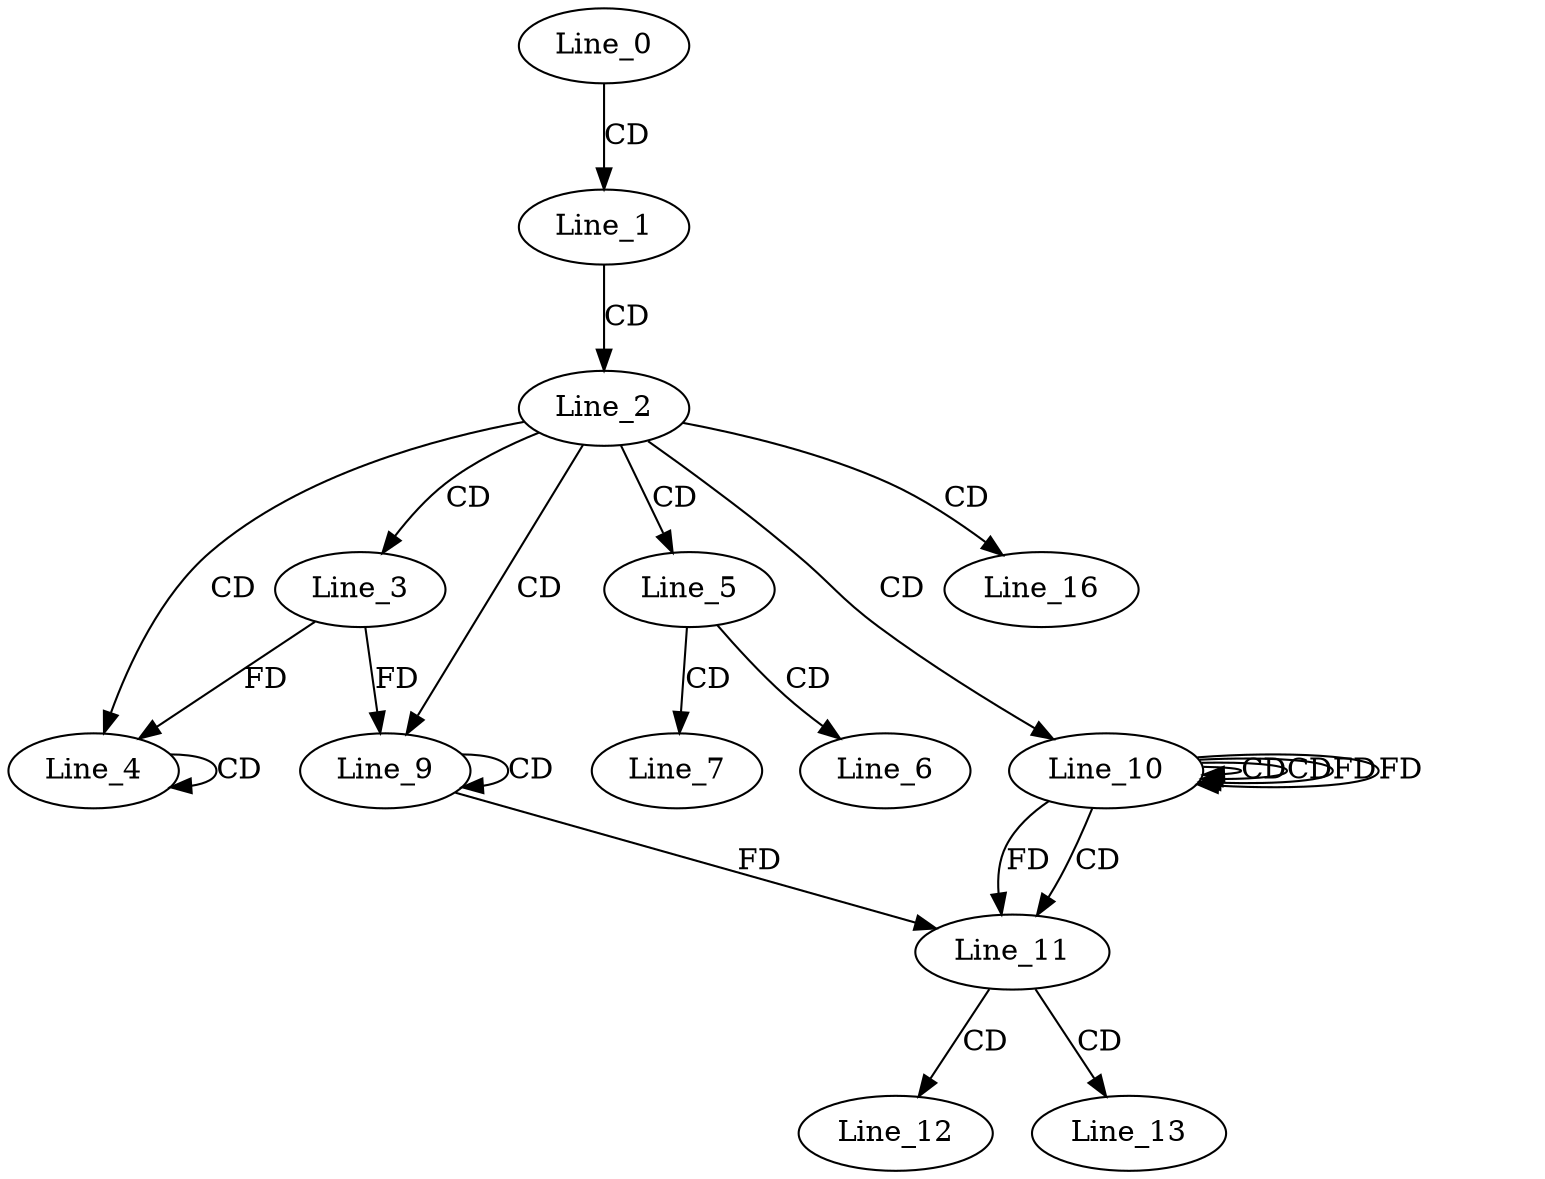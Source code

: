 digraph G {
  Line_0;
  Line_1;
  Line_2;
  Line_3;
  Line_4;
  Line_4;
  Line_5;
  Line_6;
  Line_7;
  Line_9;
  Line_9;
  Line_10;
  Line_10;
  Line_10;
  Line_11;
  Line_11;
  Line_11;
  Line_12;
  Line_13;
  Line_16;
  Line_0 -> Line_1 [ label="CD" ];
  Line_1 -> Line_2 [ label="CD" ];
  Line_2 -> Line_3 [ label="CD" ];
  Line_2 -> Line_4 [ label="CD" ];
  Line_4 -> Line_4 [ label="CD" ];
  Line_3 -> Line_4 [ label="FD" ];
  Line_2 -> Line_5 [ label="CD" ];
  Line_5 -> Line_6 [ label="CD" ];
  Line_5 -> Line_7 [ label="CD" ];
  Line_2 -> Line_9 [ label="CD" ];
  Line_9 -> Line_9 [ label="CD" ];
  Line_3 -> Line_9 [ label="FD" ];
  Line_2 -> Line_10 [ label="CD" ];
  Line_10 -> Line_10 [ label="CD" ];
  Line_10 -> Line_10 [ label="CD" ];
  Line_10 -> Line_10 [ label="FD" ];
  Line_10 -> Line_11 [ label="CD" ];
  Line_9 -> Line_11 [ label="FD" ];
  Line_10 -> Line_11 [ label="FD" ];
  Line_11 -> Line_12 [ label="CD" ];
  Line_11 -> Line_13 [ label="CD" ];
  Line_2 -> Line_16 [ label="CD" ];
  Line_10 -> Line_10 [ label="FD" ];
}
